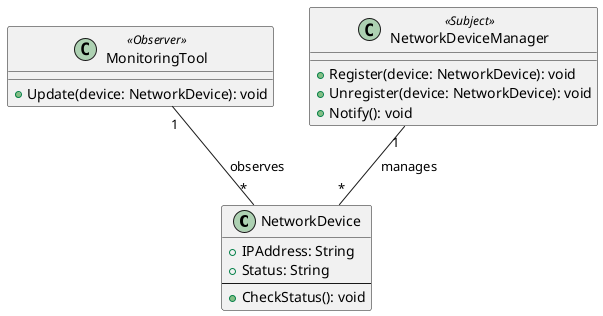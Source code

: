 @startuml

class NetworkDevice {
  +IPAddress: String
  +Status: String
  --
  +CheckStatus(): void
}

class MonitoringTool <<Observer>> {
  +Update(device: NetworkDevice): void
}

class NetworkDeviceManager <<Subject>> {
  +Register(device: NetworkDevice): void
  +Unregister(device: NetworkDevice): void
  +Notify(): void
}

NetworkDeviceManager "1" -- "*" NetworkDevice : manages
MonitoringTool "1" -- "*" NetworkDevice : observes

@enduml